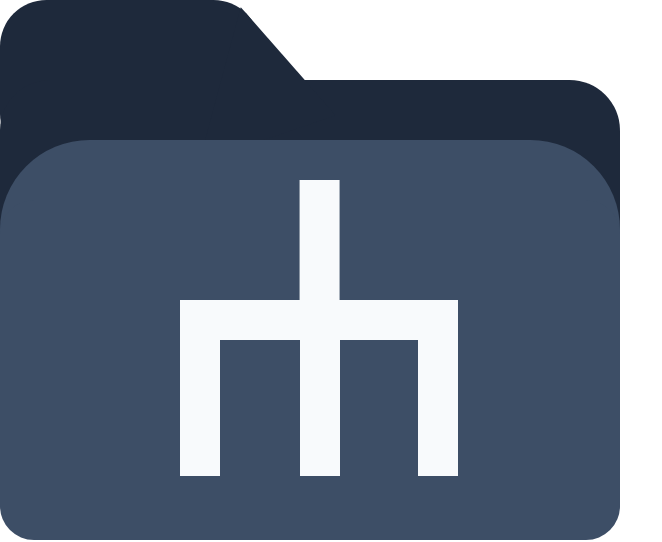 <mxfile version="24.7.7">
  <diagram name="Page-1" id="BbjhUkv74CTpEbGeUPE7">
    <mxGraphModel dx="797" dy="419" grid="1" gridSize="10" guides="1" tooltips="1" connect="1" arrows="1" fold="1" page="1" pageScale="1" pageWidth="827" pageHeight="1169" math="0" shadow="0">
      <root>
        <mxCell id="0" />
        <mxCell id="1" style="" parent="0" />
        <mxCell id="SLboqQbTkP1J-5Jf3Kvc-10" value="" style="group" parent="1" vertex="1" connectable="0">
          <mxGeometry x="20" y="20" width="330" height="270" as="geometry" />
        </mxCell>
        <mxCell id="SLboqQbTkP1J-5Jf3Kvc-7" value="" style="rounded=1;whiteSpace=wrap;html=1;arcSize=29;fillColor=#1e293b;strokeColor=none;" parent="SLboqQbTkP1J-5Jf3Kvc-10" vertex="1">
          <mxGeometry width="130" height="80" as="geometry" />
        </mxCell>
        <mxCell id="SLboqQbTkP1J-5Jf3Kvc-8" value="" style="rounded=1;whiteSpace=wrap;html=1;arcSize=18;fillColor=#1e293b;strokeColor=none;" parent="SLboqQbTkP1J-5Jf3Kvc-10" vertex="1">
          <mxGeometry y="40" width="310" height="140" as="geometry" />
        </mxCell>
        <mxCell id="SLboqQbTkP1J-5Jf3Kvc-9" value="" style="triangle;whiteSpace=wrap;html=1;rotation=15;fillColor=#1e293b;strokeColor=none;" parent="SLboqQbTkP1J-5Jf3Kvc-10" vertex="1">
          <mxGeometry x="109" y="10" width="60" height="80" as="geometry" />
        </mxCell>
        <mxCell id="SLboqQbTkP1J-5Jf3Kvc-6" value="" style="rounded=1;whiteSpace=wrap;html=1;arcSize=32;fillColor=#3D4E66;strokeColor=none;" parent="SLboqQbTkP1J-5Jf3Kvc-10" vertex="1">
          <mxGeometry y="70" width="310" height="140" as="geometry" />
        </mxCell>
        <mxCell id="SLboqQbTkP1J-5Jf3Kvc-32" value="" style="rounded=1;whiteSpace=wrap;html=1;arcSize=10;fillColor=#3D4E66;strokeColor=none;" parent="SLboqQbTkP1J-5Jf3Kvc-10" vertex="1">
          <mxGeometry y="100" width="310" height="170" as="geometry" />
        </mxCell>
        <mxCell id="X5IGt5IoZtbFOw5Dazlh-31" value="tree logo 2" parent="0" />
        <mxCell id="X5IGt5IoZtbFOw5Dazlh-49" value="" style="group" vertex="1" connectable="0" parent="X5IGt5IoZtbFOw5Dazlh-31">
          <mxGeometry x="110" y="110" width="139" height="148" as="geometry" />
        </mxCell>
        <mxCell id="X5IGt5IoZtbFOw5Dazlh-40" value="" style="endArrow=none;html=1;rounded=0;strokeWidth=20;strokeColor=#f8fafc;" edge="1" parent="X5IGt5IoZtbFOw5Dazlh-49">
          <mxGeometry width="50" height="50" relative="1" as="geometry">
            <mxPoint x="69.79" y="69" as="sourcePoint" />
            <mxPoint x="69.79" as="targetPoint" />
          </mxGeometry>
        </mxCell>
        <mxCell id="X5IGt5IoZtbFOw5Dazlh-41" value="" style="endArrow=none;html=1;rounded=0;strokeWidth=20;strokeColor=#f8fafc;" edge="1" parent="X5IGt5IoZtbFOw5Dazlh-49">
          <mxGeometry width="50" height="50" relative="1" as="geometry">
            <mxPoint x="139" y="70" as="sourcePoint" />
            <mxPoint x="69" y="70" as="targetPoint" />
          </mxGeometry>
        </mxCell>
        <mxCell id="X5IGt5IoZtbFOw5Dazlh-45" value="" style="endArrow=none;html=1;rounded=0;strokeWidth=20;strokeColor=#f8fafc;" edge="1" parent="X5IGt5IoZtbFOw5Dazlh-49">
          <mxGeometry width="50" height="50" relative="1" as="geometry">
            <mxPoint x="70" y="70" as="sourcePoint" />
            <mxPoint y="70" as="targetPoint" />
          </mxGeometry>
        </mxCell>
        <mxCell id="X5IGt5IoZtbFOw5Dazlh-46" value="" style="endArrow=none;html=1;rounded=0;strokeWidth=20;strokeColor=#f8fafc;" edge="1" parent="X5IGt5IoZtbFOw5Dazlh-49">
          <mxGeometry width="50" height="50" relative="1" as="geometry">
            <mxPoint x="129" y="148" as="sourcePoint" />
            <mxPoint x="129" y="79" as="targetPoint" />
          </mxGeometry>
        </mxCell>
        <mxCell id="X5IGt5IoZtbFOw5Dazlh-47" value="" style="endArrow=none;html=1;rounded=0;strokeWidth=20;strokeColor=#f8fafc;" edge="1" parent="X5IGt5IoZtbFOw5Dazlh-49">
          <mxGeometry width="50" height="50" relative="1" as="geometry">
            <mxPoint x="10" y="148" as="sourcePoint" />
            <mxPoint x="10" y="79" as="targetPoint" />
          </mxGeometry>
        </mxCell>
        <mxCell id="X5IGt5IoZtbFOw5Dazlh-48" value="" style="endArrow=none;html=1;rounded=0;strokeWidth=20;strokeColor=#f8fafc;" edge="1" parent="X5IGt5IoZtbFOw5Dazlh-49">
          <mxGeometry width="50" height="50" relative="1" as="geometry">
            <mxPoint x="70" y="148" as="sourcePoint" />
            <mxPoint x="70" y="79" as="targetPoint" />
          </mxGeometry>
        </mxCell>
      </root>
    </mxGraphModel>
  </diagram>
</mxfile>
